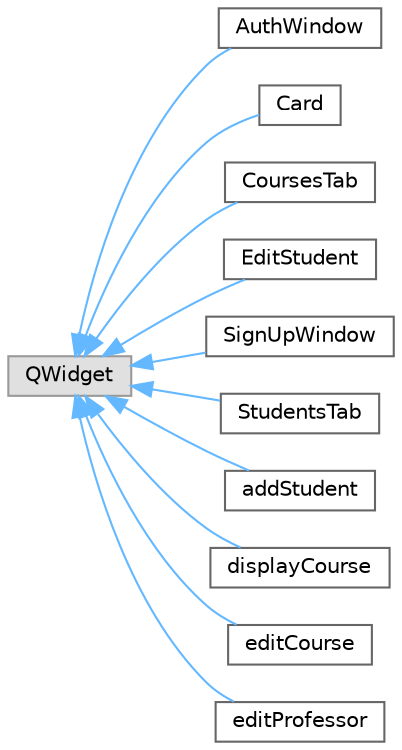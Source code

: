 digraph "Graphical Class Hierarchy"
{
 // LATEX_PDF_SIZE
  bgcolor="transparent";
  edge [fontname=Helvetica,fontsize=10,labelfontname=Helvetica,labelfontsize=10];
  node [fontname=Helvetica,fontsize=10,shape=box,height=0.2,width=0.4];
  rankdir="LR";
  Node0 [label="QWidget",height=0.2,width=0.4,color="grey60", fillcolor="#E0E0E0", style="filled",tooltip=" "];
  Node0 -> Node1 [dir="back",color="steelblue1",style="solid"];
  Node1 [label="AuthWindow",height=0.2,width=0.4,color="grey40", fillcolor="white", style="filled",URL="$class_auth_window.html",tooltip=" "];
  Node0 -> Node2 [dir="back",color="steelblue1",style="solid"];
  Node2 [label="Card",height=0.2,width=0.4,color="grey40", fillcolor="white", style="filled",URL="$class_card.html",tooltip=" "];
  Node0 -> Node3 [dir="back",color="steelblue1",style="solid"];
  Node3 [label="CoursesTab",height=0.2,width=0.4,color="grey40", fillcolor="white", style="filled",URL="$class_courses_tab.html",tooltip=" "];
  Node0 -> Node4 [dir="back",color="steelblue1",style="solid"];
  Node4 [label="EditStudent",height=0.2,width=0.4,color="grey40", fillcolor="white", style="filled",URL="$class_edit_student.html",tooltip=" "];
  Node0 -> Node5 [dir="back",color="steelblue1",style="solid"];
  Node5 [label="SignUpWindow",height=0.2,width=0.4,color="grey40", fillcolor="white", style="filled",URL="$class_sign_up_window.html",tooltip=" "];
  Node0 -> Node6 [dir="back",color="steelblue1",style="solid"];
  Node6 [label="StudentsTab",height=0.2,width=0.4,color="grey40", fillcolor="white", style="filled",URL="$class_students_tab.html",tooltip=" "];
  Node0 -> Node7 [dir="back",color="steelblue1",style="solid"];
  Node7 [label="addStudent",height=0.2,width=0.4,color="grey40", fillcolor="white", style="filled",URL="$classadd_student.html",tooltip=" "];
  Node0 -> Node8 [dir="back",color="steelblue1",style="solid"];
  Node8 [label="displayCourse",height=0.2,width=0.4,color="grey40", fillcolor="white", style="filled",URL="$classdisplay_course.html",tooltip=" "];
  Node0 -> Node9 [dir="back",color="steelblue1",style="solid"];
  Node9 [label="editCourse",height=0.2,width=0.4,color="grey40", fillcolor="white", style="filled",URL="$classedit_course.html",tooltip=" "];
  Node0 -> Node10 [dir="back",color="steelblue1",style="solid"];
  Node10 [label="editProfessor",height=0.2,width=0.4,color="grey40", fillcolor="white", style="filled",URL="$classedit_professor.html",tooltip=" "];
}
